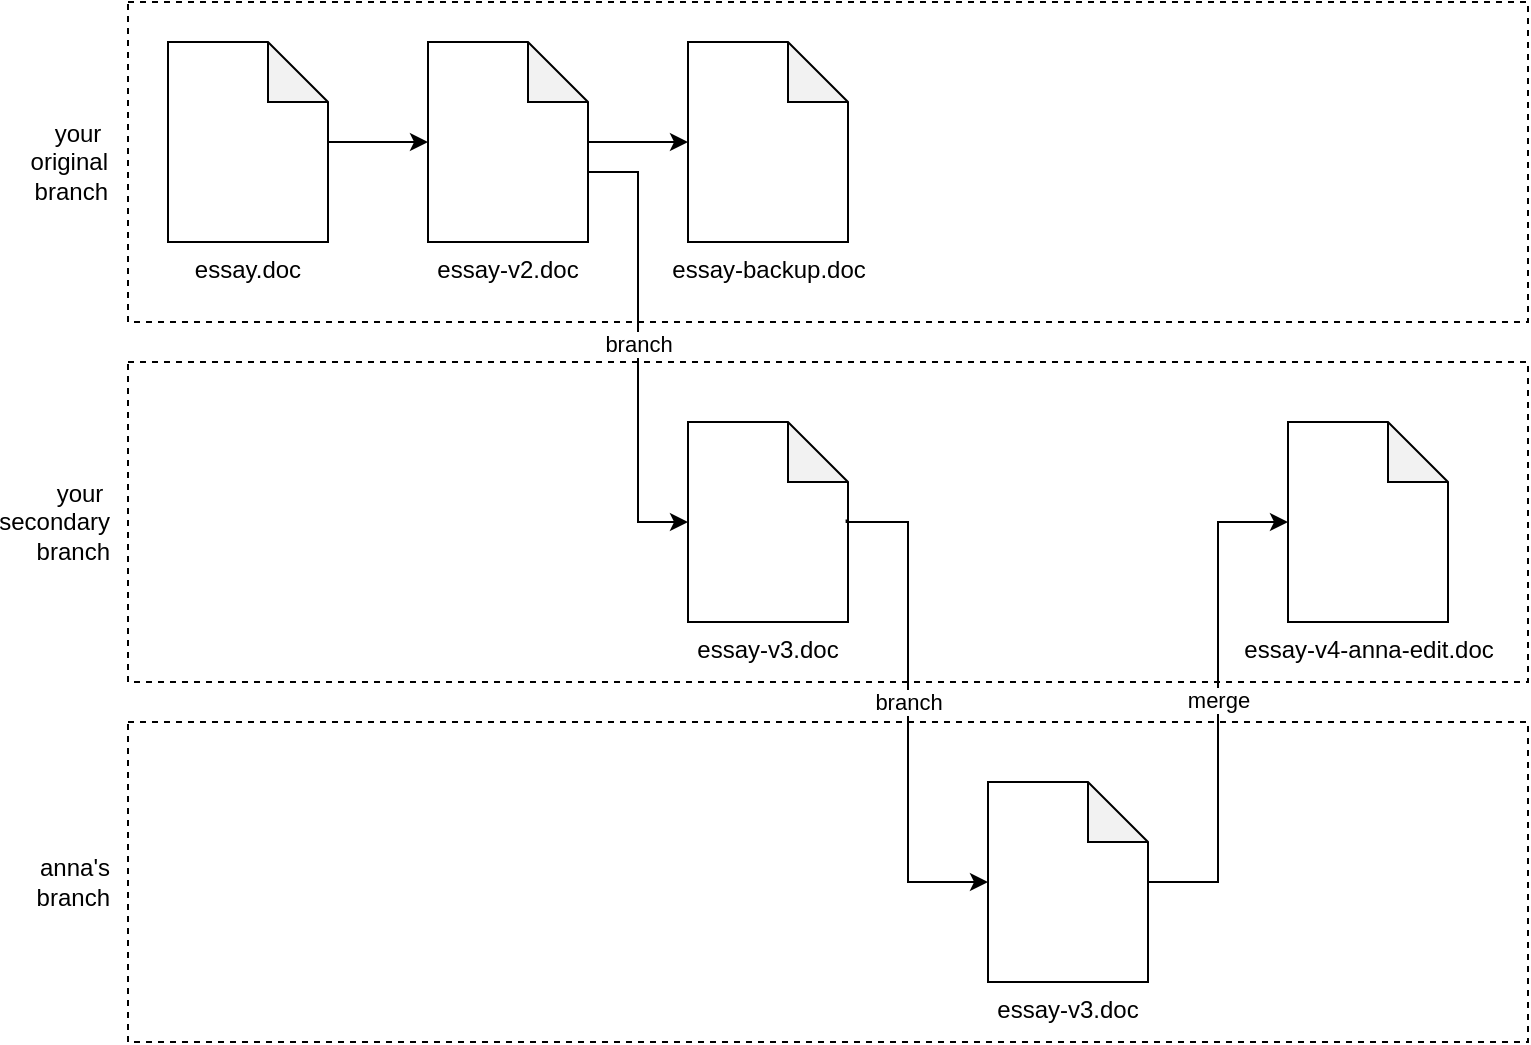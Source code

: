 <mxfile version="24.2.5" type="device">
  <diagram name="Page-1" id="wfryAJbuf76UPfL1F3hI">
    <mxGraphModel dx="1103" dy="612" grid="1" gridSize="10" guides="1" tooltips="1" connect="1" arrows="1" fold="1" page="1" pageScale="1" pageWidth="850" pageHeight="1100" math="0" shadow="0">
      <root>
        <mxCell id="0" />
        <mxCell id="1" parent="0" />
        <mxCell id="V1byM4zoAE39RPeBH1bS-10" value="your&amp;nbsp;&lt;div&gt;secondary&lt;div&gt;branch&lt;/div&gt;&lt;/div&gt;" style="rounded=0;whiteSpace=wrap;html=1;fillColor=none;dashed=1;labelPosition=left;verticalLabelPosition=middle;align=right;verticalAlign=middle;spacingRight=7;" vertex="1" parent="1">
          <mxGeometry x="120" y="340" width="700" height="160" as="geometry" />
        </mxCell>
        <mxCell id="V1byM4zoAE39RPeBH1bS-4" value="" style="edgeStyle=orthogonalEdgeStyle;rounded=0;orthogonalLoop=1;jettySize=auto;html=1;" edge="1" parent="1" source="V1byM4zoAE39RPeBH1bS-1" target="V1byM4zoAE39RPeBH1bS-2">
          <mxGeometry relative="1" as="geometry" />
        </mxCell>
        <mxCell id="V1byM4zoAE39RPeBH1bS-1" value="essay.doc" style="shape=note;whiteSpace=wrap;html=1;backgroundOutline=1;darkOpacity=0.05;labelPosition=center;verticalLabelPosition=bottom;align=center;verticalAlign=top;" vertex="1" parent="1">
          <mxGeometry x="140" y="180" width="80" height="100" as="geometry" />
        </mxCell>
        <mxCell id="V1byM4zoAE39RPeBH1bS-6" value="" style="edgeStyle=orthogonalEdgeStyle;rounded=0;orthogonalLoop=1;jettySize=auto;html=1;" edge="1" parent="1" source="V1byM4zoAE39RPeBH1bS-2" target="V1byM4zoAE39RPeBH1bS-5">
          <mxGeometry relative="1" as="geometry" />
        </mxCell>
        <mxCell id="V1byM4zoAE39RPeBH1bS-2" value="essay-v2&lt;span style=&quot;background-color: initial;&quot;&gt;.doc&lt;/span&gt;" style="shape=note;whiteSpace=wrap;html=1;backgroundOutline=1;darkOpacity=0.05;labelPosition=center;verticalLabelPosition=bottom;align=center;verticalAlign=top;" vertex="1" parent="1">
          <mxGeometry x="270" y="180" width="80" height="100" as="geometry" />
        </mxCell>
        <mxCell id="V1byM4zoAE39RPeBH1bS-5" value="essay-backup&lt;span style=&quot;background-color: initial;&quot;&gt;.doc&lt;/span&gt;" style="shape=note;html=1;backgroundOutline=1;darkOpacity=0.05;labelPosition=center;verticalLabelPosition=bottom;align=center;verticalAlign=top;" vertex="1" parent="1">
          <mxGeometry x="400" y="180" width="80" height="100" as="geometry" />
        </mxCell>
        <mxCell id="V1byM4zoAE39RPeBH1bS-7" value="essay-v3&lt;span style=&quot;background-color: initial;&quot;&gt;.doc&lt;/span&gt;" style="shape=note;whiteSpace=wrap;html=1;backgroundOutline=1;darkOpacity=0.05;labelPosition=center;verticalLabelPosition=bottom;align=center;verticalAlign=top;" vertex="1" parent="1">
          <mxGeometry x="400" y="370" width="80" height="100" as="geometry" />
        </mxCell>
        <mxCell id="V1byM4zoAE39RPeBH1bS-8" style="edgeStyle=orthogonalEdgeStyle;rounded=0;orthogonalLoop=1;jettySize=auto;html=1;exitX=0;exitY=0;exitDx=80;exitDy=65;exitPerimeter=0;entryX=0;entryY=0.5;entryDx=0;entryDy=0;entryPerimeter=0;" edge="1" parent="1" source="V1byM4zoAE39RPeBH1bS-2" target="V1byM4zoAE39RPeBH1bS-7">
          <mxGeometry relative="1" as="geometry" />
        </mxCell>
        <mxCell id="V1byM4zoAE39RPeBH1bS-22" value="branch" style="edgeLabel;html=1;align=center;verticalAlign=middle;resizable=0;points=[];" vertex="1" connectable="0" parent="V1byM4zoAE39RPeBH1bS-8">
          <mxGeometry x="0.117" relative="1" as="geometry">
            <mxPoint y="-15" as="offset" />
          </mxGeometry>
        </mxCell>
        <mxCell id="V1byM4zoAE39RPeBH1bS-9" value="your&amp;nbsp;&lt;div&gt;original&lt;div&gt;branch&lt;/div&gt;&lt;/div&gt;" style="rounded=0;whiteSpace=wrap;html=1;fillColor=none;dashed=1;labelPosition=left;verticalLabelPosition=middle;align=right;verticalAlign=middle;spacingRight=8;" vertex="1" parent="1">
          <mxGeometry x="120" y="160" width="700" height="160" as="geometry" />
        </mxCell>
        <mxCell id="V1byM4zoAE39RPeBH1bS-13" value="anna&#39;s&lt;div&gt;branch&lt;/div&gt;" style="rounded=0;whiteSpace=wrap;html=1;fillColor=none;dashed=1;labelPosition=left;verticalLabelPosition=middle;align=right;verticalAlign=middle;spacingRight=7;" vertex="1" parent="1">
          <mxGeometry x="120" y="520" width="700" height="160" as="geometry" />
        </mxCell>
        <mxCell id="V1byM4zoAE39RPeBH1bS-14" value="essay-v3&lt;span style=&quot;background-color: initial;&quot;&gt;.doc&lt;/span&gt;" style="shape=note;whiteSpace=wrap;html=1;backgroundOutline=1;darkOpacity=0.05;labelPosition=center;verticalLabelPosition=bottom;align=center;verticalAlign=top;" vertex="1" parent="1">
          <mxGeometry x="550" y="550" width="80" height="100" as="geometry" />
        </mxCell>
        <mxCell id="V1byM4zoAE39RPeBH1bS-16" style="edgeStyle=orthogonalEdgeStyle;rounded=0;orthogonalLoop=1;jettySize=auto;html=1;exitX=0.991;exitY=0.488;exitDx=0;exitDy=0;exitPerimeter=0;entryX=0;entryY=0.5;entryDx=0;entryDy=0;entryPerimeter=0;" edge="1" parent="1" source="V1byM4zoAE39RPeBH1bS-7" target="V1byM4zoAE39RPeBH1bS-14">
          <mxGeometry relative="1" as="geometry">
            <mxPoint x="400" y="420" as="sourcePoint" />
            <mxPoint x="400" y="600" as="targetPoint" />
            <Array as="points">
              <mxPoint x="479" y="420" />
              <mxPoint x="510" y="420" />
              <mxPoint x="510" y="600" />
            </Array>
          </mxGeometry>
        </mxCell>
        <mxCell id="V1byM4zoAE39RPeBH1bS-23" value="branch" style="edgeLabel;html=1;align=center;verticalAlign=middle;resizable=0;points=[];" vertex="1" connectable="0" parent="V1byM4zoAE39RPeBH1bS-16">
          <mxGeometry x="-0.205" relative="1" as="geometry">
            <mxPoint y="22" as="offset" />
          </mxGeometry>
        </mxCell>
        <mxCell id="V1byM4zoAE39RPeBH1bS-18" value="essay-v4-anna-edit.doc" style="shape=note;html=1;backgroundOutline=1;darkOpacity=0.05;labelPosition=center;verticalLabelPosition=bottom;align=center;verticalAlign=top;" vertex="1" parent="1">
          <mxGeometry x="700" y="370" width="80" height="100" as="geometry" />
        </mxCell>
        <mxCell id="V1byM4zoAE39RPeBH1bS-20" style="edgeStyle=orthogonalEdgeStyle;rounded=0;orthogonalLoop=1;jettySize=auto;html=1;exitX=0;exitY=0;exitDx=80;exitDy=65;exitPerimeter=0;entryX=0;entryY=0.5;entryDx=0;entryDy=0;entryPerimeter=0;" edge="1" parent="1" source="V1byM4zoAE39RPeBH1bS-14" target="V1byM4zoAE39RPeBH1bS-18">
          <mxGeometry relative="1" as="geometry">
            <Array as="points">
              <mxPoint x="630" y="600" />
              <mxPoint x="665" y="600" />
              <mxPoint x="665" y="420" />
            </Array>
          </mxGeometry>
        </mxCell>
        <mxCell id="V1byM4zoAE39RPeBH1bS-21" value="merge" style="edgeLabel;html=1;align=center;verticalAlign=middle;resizable=0;points=[];" vertex="1" connectable="0" parent="V1byM4zoAE39RPeBH1bS-20">
          <mxGeometry x="0.065" relative="1" as="geometry">
            <mxPoint as="offset" />
          </mxGeometry>
        </mxCell>
      </root>
    </mxGraphModel>
  </diagram>
</mxfile>
